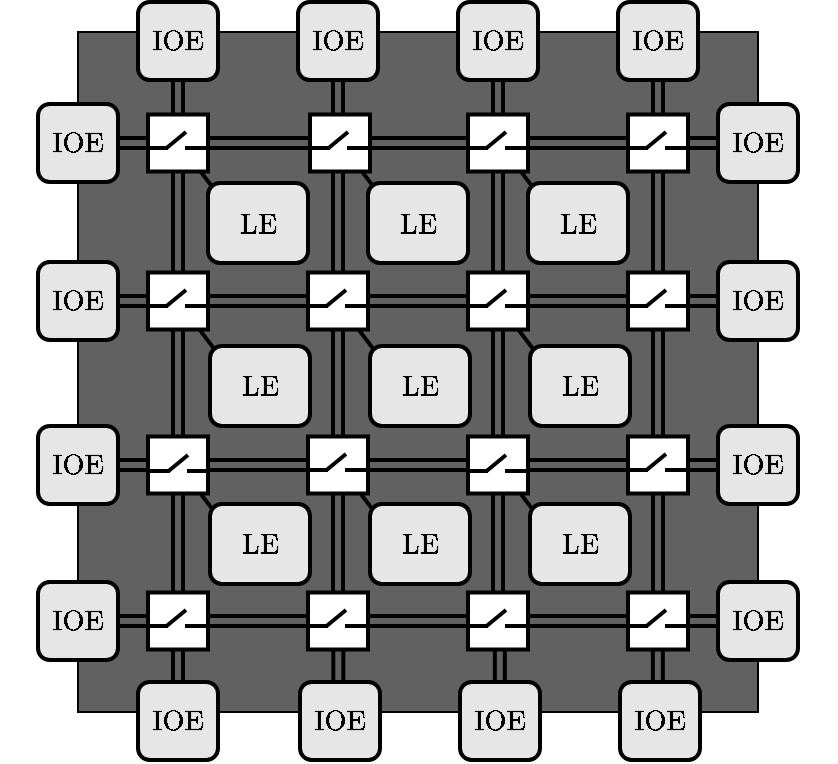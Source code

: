 <mxfile version="24.7.6">
  <diagram name="Page-1" id="TjGwjuItkSkU3usu4LRW">
    <mxGraphModel dx="926" dy="563" grid="1" gridSize="10" guides="1" tooltips="1" connect="1" arrows="1" fold="1" page="1" pageScale="1" pageWidth="75" pageHeight="85" math="1" shadow="0">
      <root>
        <mxCell id="0" />
        <mxCell id="1" parent="0" />
        <mxCell id="IQn0PTWsaWLpdurC73Lp-170" value="" style="whiteSpace=wrap;html=1;aspect=fixed;fillColor=#616161;" vertex="1" parent="1">
          <mxGeometry x="90" y="5" width="340" height="340" as="geometry" />
        </mxCell>
        <mxCell id="IQn0PTWsaWLpdurC73Lp-300" value="" style="endArrow=none;html=1;rounded=0;exitX=0.051;exitY=0.064;exitDx=0;exitDy=0;exitPerimeter=0;strokeWidth=2;" edge="1" parent="1">
          <mxGeometry width="50" height="50" relative="1" as="geometry">
            <mxPoint x="317" y="82.06" as="sourcePoint" />
            <mxPoint x="299.45" y="59" as="targetPoint" />
          </mxGeometry>
        </mxCell>
        <mxCell id="IQn0PTWsaWLpdurC73Lp-301" value="" style="endArrow=none;html=1;rounded=0;exitX=0.051;exitY=0.064;exitDx=0;exitDy=0;exitPerimeter=0;strokeWidth=2;" edge="1" parent="1">
          <mxGeometry width="50" height="50" relative="1" as="geometry">
            <mxPoint x="317.55" y="163.5" as="sourcePoint" />
            <mxPoint x="300" y="140.44" as="targetPoint" />
          </mxGeometry>
        </mxCell>
        <mxCell id="IQn0PTWsaWLpdurC73Lp-302" value="" style="endArrow=none;html=1;rounded=0;exitX=0.051;exitY=0.064;exitDx=0;exitDy=0;exitPerimeter=0;strokeWidth=2;" edge="1" parent="1">
          <mxGeometry width="50" height="50" relative="1" as="geometry">
            <mxPoint x="237.55" y="163.31" as="sourcePoint" />
            <mxPoint x="220" y="140.25" as="targetPoint" />
          </mxGeometry>
        </mxCell>
        <mxCell id="IQn0PTWsaWLpdurC73Lp-303" value="" style="endArrow=none;html=1;rounded=0;exitX=0.051;exitY=0.064;exitDx=0;exitDy=0;exitPerimeter=0;strokeWidth=2;" edge="1" parent="1">
          <mxGeometry width="50" height="50" relative="1" as="geometry">
            <mxPoint x="158" y="163.31" as="sourcePoint" />
            <mxPoint x="140.45" y="140.25" as="targetPoint" />
          </mxGeometry>
        </mxCell>
        <mxCell id="IQn0PTWsaWLpdurC73Lp-304" value="" style="endArrow=none;html=1;rounded=0;exitX=0.051;exitY=0.064;exitDx=0;exitDy=0;exitPerimeter=0;strokeWidth=2;" edge="1" parent="1">
          <mxGeometry width="50" height="50" relative="1" as="geometry">
            <mxPoint x="157" y="243.31" as="sourcePoint" />
            <mxPoint x="139.45" y="220.25" as="targetPoint" />
          </mxGeometry>
        </mxCell>
        <mxCell id="IQn0PTWsaWLpdurC73Lp-305" value="" style="endArrow=none;html=1;rounded=0;exitX=0.051;exitY=0.064;exitDx=0;exitDy=0;exitPerimeter=0;strokeWidth=2;" edge="1" parent="1">
          <mxGeometry width="50" height="50" relative="1" as="geometry">
            <mxPoint x="237" y="243.31" as="sourcePoint" />
            <mxPoint x="219.45" y="220.25" as="targetPoint" />
          </mxGeometry>
        </mxCell>
        <mxCell id="IQn0PTWsaWLpdurC73Lp-306" value="" style="endArrow=none;html=1;rounded=0;exitX=0.051;exitY=0.064;exitDx=0;exitDy=0;exitPerimeter=0;strokeWidth=2;" edge="1" parent="1">
          <mxGeometry width="50" height="50" relative="1" as="geometry">
            <mxPoint x="317" y="243.31" as="sourcePoint" />
            <mxPoint x="299.45" y="220.25" as="targetPoint" />
          </mxGeometry>
        </mxCell>
        <mxCell id="IQn0PTWsaWLpdurC73Lp-299" value="" style="endArrow=none;html=1;rounded=0;exitX=0.051;exitY=0.064;exitDx=0;exitDy=0;exitPerimeter=0;strokeWidth=2;" edge="1" parent="1">
          <mxGeometry width="50" height="50" relative="1" as="geometry">
            <mxPoint x="237.55" y="82.06" as="sourcePoint" />
            <mxPoint x="220" y="59" as="targetPoint" />
          </mxGeometry>
        </mxCell>
        <mxCell id="IQn0PTWsaWLpdurC73Lp-298" value="" style="endArrow=none;html=1;rounded=0;exitX=0.044;exitY=0.05;exitDx=0;exitDy=0;exitPerimeter=0;strokeWidth=2;" edge="1" parent="1" source="IQn0PTWsaWLpdurC73Lp-150">
          <mxGeometry width="50" height="50" relative="1" as="geometry">
            <mxPoint x="210" y="80" as="sourcePoint" />
            <mxPoint x="140" y="60" as="targetPoint" />
          </mxGeometry>
        </mxCell>
        <mxCell id="IQn0PTWsaWLpdurC73Lp-206" value="" style="shape=link;html=1;rounded=0;exitX=1;exitY=0.5;exitDx=0;exitDy=0;entryX=0;entryY=0.5;entryDx=0;entryDy=0;strokeWidth=2;" edge="1" parent="1" target="IQn0PTWsaWLpdurC73Lp-205">
          <mxGeometry width="100" relative="1" as="geometry">
            <mxPoint x="150.0" y="299.5" as="sourcePoint" />
            <mxPoint x="410" y="302" as="targetPoint" />
          </mxGeometry>
        </mxCell>
        <mxCell id="IQn0PTWsaWLpdurC73Lp-208" value="" style="shape=link;html=1;rounded=0;exitX=1;exitY=0.5;exitDx=0;exitDy=0;entryX=0;entryY=0.5;entryDx=0;entryDy=0;strokeWidth=2;" edge="1" parent="1" source="IQn0PTWsaWLpdurC73Lp-205" target="IQn0PTWsaWLpdurC73Lp-207">
          <mxGeometry width="100" relative="1" as="geometry">
            <mxPoint x="235" y="300" as="sourcePoint" />
            <mxPoint x="410" y="302" as="targetPoint" />
          </mxGeometry>
        </mxCell>
        <mxCell id="IQn0PTWsaWLpdurC73Lp-199" value="" style="shape=link;html=1;rounded=0;exitX=1;exitY=0.5;exitDx=0;exitDy=0;entryX=0;entryY=0.5;entryDx=0;entryDy=0;strokeWidth=2;" edge="1" parent="1" source="IQn0PTWsaWLpdurC73Lp-101" target="IQn0PTWsaWLpdurC73Lp-97">
          <mxGeometry width="100" relative="1" as="geometry">
            <mxPoint x="230" y="222" as="sourcePoint" />
            <mxPoint x="410" y="222" as="targetPoint" />
          </mxGeometry>
        </mxCell>
        <mxCell id="IQn0PTWsaWLpdurC73Lp-4" value="$$\text{IOE}$$" style="rounded=1;whiteSpace=wrap;html=1;fillColor=#E6E6E6;strokeWidth=2;" vertex="1" parent="1">
          <mxGeometry x="70" y="41" width="40" height="39" as="geometry" />
        </mxCell>
        <mxCell id="IQn0PTWsaWLpdurC73Lp-10" value="$$\text{IOE}$$" style="rounded=1;whiteSpace=wrap;html=1;fillColor=#E6E6E6;strokeWidth=2;" vertex="1" parent="1">
          <mxGeometry x="70" y="120" width="40" height="39" as="geometry" />
        </mxCell>
        <mxCell id="IQn0PTWsaWLpdurC73Lp-11" value="$$\text{IOE}$$" style="rounded=1;whiteSpace=wrap;html=1;fillColor=#E6E6E6;strokeWidth=2;" vertex="1" parent="1">
          <mxGeometry x="70" y="202" width="40" height="39" as="geometry" />
        </mxCell>
        <mxCell id="IQn0PTWsaWLpdurC73Lp-12" value="$$\text{IOE}$$" style="rounded=1;whiteSpace=wrap;html=1;fillColor=#E6E6E6;strokeWidth=2;" vertex="1" parent="1">
          <mxGeometry x="70" y="280" width="40" height="39" as="geometry" />
        </mxCell>
        <mxCell id="IQn0PTWsaWLpdurC73Lp-14" value="$$\text{IOE}$$" style="rounded=1;whiteSpace=wrap;html=1;fillColor=#E6E6E6;strokeWidth=2;" vertex="1" parent="1">
          <mxGeometry x="410" y="41" width="40" height="39" as="geometry" />
        </mxCell>
        <mxCell id="IQn0PTWsaWLpdurC73Lp-15" value="$$\text{IOE}$$" style="rounded=1;whiteSpace=wrap;html=1;fillColor=#E6E6E6;strokeWidth=2;" vertex="1" parent="1">
          <mxGeometry x="410" y="120" width="40" height="39" as="geometry" />
        </mxCell>
        <mxCell id="IQn0PTWsaWLpdurC73Lp-16" value="$$\text{IOE}$$" style="rounded=1;whiteSpace=wrap;html=1;fillColor=#E6E6E6;strokeWidth=2;" vertex="1" parent="1">
          <mxGeometry x="410" y="202" width="40" height="39" as="geometry" />
        </mxCell>
        <mxCell id="IQn0PTWsaWLpdurC73Lp-17" value="$$\text{IOE}$$" style="rounded=1;whiteSpace=wrap;html=1;fillColor=#E6E6E6;strokeWidth=2;" vertex="1" parent="1">
          <mxGeometry x="410" y="280" width="40" height="39" as="geometry" />
        </mxCell>
        <mxCell id="IQn0PTWsaWLpdurC73Lp-20" value="$$\text{IOE}$$" style="rounded=1;whiteSpace=wrap;html=1;fillColor=#E6E6E6;strokeWidth=2;" vertex="1" parent="1">
          <mxGeometry x="120" y="330" width="40" height="39" as="geometry" />
        </mxCell>
        <mxCell id="IQn0PTWsaWLpdurC73Lp-21" value="$$\text{IOE}$$" style="rounded=1;whiteSpace=wrap;html=1;fillColor=#E6E6E6;strokeWidth=2;" vertex="1" parent="1">
          <mxGeometry x="201" y="330" width="40" height="39" as="geometry" />
        </mxCell>
        <mxCell id="IQn0PTWsaWLpdurC73Lp-22" value="$$\text{IOE}$$" style="rounded=1;whiteSpace=wrap;html=1;fillColor=#E6E6E6;strokeWidth=2;" vertex="1" parent="1">
          <mxGeometry x="281" y="330" width="40" height="39" as="geometry" />
        </mxCell>
        <mxCell id="IQn0PTWsaWLpdurC73Lp-23" value="$$\text{IOE}$$" style="rounded=1;whiteSpace=wrap;html=1;fillColor=#E6E6E6;strokeWidth=2;" vertex="1" parent="1">
          <mxGeometry x="361" y="330" width="40" height="39" as="geometry" />
        </mxCell>
        <mxCell id="IQn0PTWsaWLpdurC73Lp-25" value="$$\text{IOE}$$" style="rounded=1;whiteSpace=wrap;html=1;fillColor=#E6E6E6;strokeWidth=2;" vertex="1" parent="1">
          <mxGeometry x="120" y="-10" width="40" height="39" as="geometry" />
        </mxCell>
        <mxCell id="IQn0PTWsaWLpdurC73Lp-26" value="$$\text{IOE}$$" style="rounded=1;whiteSpace=wrap;html=1;fillColor=#E6E6E6;strokeWidth=2;" vertex="1" parent="1">
          <mxGeometry x="200" y="-10" width="40" height="39" as="geometry" />
        </mxCell>
        <mxCell id="IQn0PTWsaWLpdurC73Lp-27" value="$$\text{IOE}$$" style="rounded=1;whiteSpace=wrap;html=1;fillColor=#E6E6E6;strokeWidth=2;" vertex="1" parent="1">
          <mxGeometry x="280" y="-10" width="40" height="39" as="geometry" />
        </mxCell>
        <mxCell id="IQn0PTWsaWLpdurC73Lp-28" value="$$\text{IOE}$$" style="rounded=1;whiteSpace=wrap;html=1;fillColor=#E6E6E6;strokeWidth=2;" vertex="1" parent="1">
          <mxGeometry x="360" y="-10" width="40" height="39" as="geometry" />
        </mxCell>
        <mxCell id="IQn0PTWsaWLpdurC73Lp-60" value="" style="shape=link;html=1;rounded=0;exitX=1;exitY=0.5;exitDx=0;exitDy=0;entryX=0;entryY=0.5;entryDx=0;entryDy=0;strokeWidth=2;" edge="1" parent="1" target="IQn0PTWsaWLpdurC73Lp-14">
          <mxGeometry width="100" relative="1" as="geometry">
            <mxPoint x="390" y="60.5" as="sourcePoint" />
            <mxPoint x="390" y="220" as="targetPoint" />
          </mxGeometry>
        </mxCell>
        <mxCell id="IQn0PTWsaWLpdurC73Lp-61" value="" style="shape=link;html=1;rounded=0;exitX=1;exitY=0.5;exitDx=0;exitDy=0;entryX=0;entryY=0.5;entryDx=0;entryDy=0;strokeWidth=2;" edge="1" parent="1" target="IQn0PTWsaWLpdurC73Lp-15">
          <mxGeometry width="100" relative="1" as="geometry">
            <mxPoint x="390.0" y="139.5" as="sourcePoint" />
            <mxPoint x="390" y="220" as="targetPoint" />
          </mxGeometry>
        </mxCell>
        <mxCell id="IQn0PTWsaWLpdurC73Lp-62" value="" style="shape=link;html=1;rounded=0;exitX=1;exitY=0.5;exitDx=0;exitDy=0;entryX=0;entryY=0.5;entryDx=0;entryDy=0;strokeWidth=2;" edge="1" parent="1" source="IQn0PTWsaWLpdurC73Lp-97" target="IQn0PTWsaWLpdurC73Lp-16">
          <mxGeometry width="100" relative="1" as="geometry">
            <mxPoint x="290" y="220" as="sourcePoint" />
            <mxPoint x="390" y="220" as="targetPoint" />
          </mxGeometry>
        </mxCell>
        <mxCell id="IQn0PTWsaWLpdurC73Lp-63" value="" style="shape=link;html=1;rounded=0;exitX=1;exitY=0.5;exitDx=0;exitDy=0;entryX=0;entryY=0.5;entryDx=0;entryDy=0;strokeWidth=2;" edge="1" parent="1" source="IQn0PTWsaWLpdurC73Lp-207" target="IQn0PTWsaWLpdurC73Lp-17">
          <mxGeometry width="100" relative="1" as="geometry">
            <mxPoint x="150.0" y="299.5" as="sourcePoint" />
            <mxPoint x="390" y="220" as="targetPoint" />
          </mxGeometry>
        </mxCell>
        <mxCell id="IQn0PTWsaWLpdurC73Lp-84" value="" style="shape=link;html=1;rounded=0;exitX=0.5;exitY=1;exitDx=0;exitDy=0;entryX=0.5;entryY=0;entryDx=0;entryDy=0;endSize=6;strokeWidth=2;" edge="1" parent="1" source="IQn0PTWsaWLpdurC73Lp-101">
          <mxGeometry width="100" relative="1" as="geometry">
            <mxPoint x="220" y="9" as="sourcePoint" />
            <mxPoint x="220.0" y="289.5" as="targetPoint" />
          </mxGeometry>
        </mxCell>
        <mxCell id="IQn0PTWsaWLpdurC73Lp-86" value="" style="shape=link;html=1;rounded=0;exitX=0.5;exitY=1;exitDx=0;exitDy=0;entryX=0.5;entryY=0;entryDx=0;entryDy=0;strokeWidth=2;" edge="1" parent="1" source="IQn0PTWsaWLpdurC73Lp-99">
          <mxGeometry width="100" relative="1" as="geometry">
            <mxPoint x="300" y="9" as="sourcePoint" />
            <mxPoint x="300.0" y="289.5" as="targetPoint" />
          </mxGeometry>
        </mxCell>
        <mxCell id="IQn0PTWsaWLpdurC73Lp-88" value="" style="shape=link;html=1;rounded=0;exitX=0.5;exitY=1;exitDx=0;exitDy=0;entryX=0.5;entryY=0;entryDx=0;entryDy=0;strokeWidth=2;" edge="1" parent="1" source="IQn0PTWsaWLpdurC73Lp-97">
          <mxGeometry width="100" relative="1" as="geometry">
            <mxPoint x="380" y="9" as="sourcePoint" />
            <mxPoint x="380.0" y="289.5" as="targetPoint" />
          </mxGeometry>
        </mxCell>
        <mxCell id="IQn0PTWsaWLpdurC73Lp-98" value="" style="shape=link;html=1;rounded=0;exitX=0.5;exitY=1;exitDx=0;exitDy=0;entryX=0.5;entryY=0;entryDx=0;entryDy=0;strokeWidth=2;" edge="1" parent="1" target="IQn0PTWsaWLpdurC73Lp-97">
          <mxGeometry width="100" relative="1" as="geometry">
            <mxPoint x="380.0" y="149.5" as="sourcePoint" />
            <mxPoint x="380" y="290" as="targetPoint" />
          </mxGeometry>
        </mxCell>
        <mxCell id="IQn0PTWsaWLpdurC73Lp-100" value="" style="shape=link;html=1;rounded=0;exitX=0.5;exitY=1;exitDx=0;exitDy=0;entryX=0.5;entryY=0;entryDx=0;entryDy=0;strokeWidth=2;" edge="1" parent="1" target="IQn0PTWsaWLpdurC73Lp-99">
          <mxGeometry width="100" relative="1" as="geometry">
            <mxPoint x="300.0" y="149.5" as="sourcePoint" />
            <mxPoint x="300" y="290" as="targetPoint" />
          </mxGeometry>
        </mxCell>
        <mxCell id="IQn0PTWsaWLpdurC73Lp-99" value="" style="rounded=0;whiteSpace=wrap;html=1;strokeWidth=2;" vertex="1" parent="1">
          <mxGeometry x="285" y="207.25" width="30" height="28.5" as="geometry" />
        </mxCell>
        <mxCell id="IQn0PTWsaWLpdurC73Lp-102" value="" style="shape=link;html=1;rounded=0;exitX=1;exitY=0.5;exitDx=0;exitDy=0;entryX=0;entryY=0.5;entryDx=0;entryDy=0;strokeWidth=2;" edge="1" parent="1" source="IQn0PTWsaWLpdurC73Lp-103" target="IQn0PTWsaWLpdurC73Lp-101">
          <mxGeometry width="100" relative="1" as="geometry">
            <mxPoint y="219" as="sourcePoint" />
            <mxPoint x="440" y="222" as="targetPoint" />
          </mxGeometry>
        </mxCell>
        <mxCell id="IQn0PTWsaWLpdurC73Lp-106" value="" style="shape=link;html=1;rounded=0;exitX=0.5;exitY=1;exitDx=0;exitDy=0;entryX=0.5;entryY=0;entryDx=0;entryDy=0;strokeWidth=2;" edge="1" parent="1">
          <mxGeometry width="100" relative="1" as="geometry">
            <mxPoint x="140.0" y="70.5" as="sourcePoint" />
            <mxPoint x="140.0" y="129.5" as="targetPoint" />
          </mxGeometry>
        </mxCell>
        <mxCell id="IQn0PTWsaWLpdurC73Lp-108" value="" style="shape=link;html=1;rounded=0;exitX=0.5;exitY=1;exitDx=0;exitDy=0;entryX=0.5;entryY=0;entryDx=0;entryDy=0;strokeWidth=2;" edge="1" parent="1">
          <mxGeometry width="100" relative="1" as="geometry">
            <mxPoint x="220" y="70.5" as="sourcePoint" />
            <mxPoint x="220.0" y="129.5" as="targetPoint" />
          </mxGeometry>
        </mxCell>
        <mxCell id="IQn0PTWsaWLpdurC73Lp-110" value="" style="shape=link;html=1;rounded=0;exitX=0.5;exitY=1;exitDx=0;exitDy=0;entryX=0.5;entryY=0;entryDx=0;entryDy=0;strokeWidth=2;" edge="1" parent="1">
          <mxGeometry width="100" relative="1" as="geometry">
            <mxPoint x="300" y="70.5" as="sourcePoint" />
            <mxPoint x="300.0" y="129.5" as="targetPoint" />
          </mxGeometry>
        </mxCell>
        <mxCell id="IQn0PTWsaWLpdurC73Lp-112" value="" style="shape=link;html=1;rounded=0;exitX=0.5;exitY=1;exitDx=0;exitDy=0;entryX=0.5;entryY=0;entryDx=0;entryDy=0;strokeWidth=2;" edge="1" parent="1">
          <mxGeometry width="100" relative="1" as="geometry">
            <mxPoint x="380" y="70.5" as="sourcePoint" />
            <mxPoint x="380.0" y="129.5" as="targetPoint" />
          </mxGeometry>
        </mxCell>
        <mxCell id="IQn0PTWsaWLpdurC73Lp-114" value="" style="shape=link;html=1;rounded=0;exitX=0.5;exitY=1;exitDx=0;exitDy=0;entryX=0.5;entryY=0;entryDx=0;entryDy=0;strokeWidth=2;" edge="1" parent="1" source="IQn0PTWsaWLpdurC73Lp-27">
          <mxGeometry width="100" relative="1" as="geometry">
            <mxPoint x="300" y="9" as="sourcePoint" />
            <mxPoint x="300" y="50.5" as="targetPoint" />
          </mxGeometry>
        </mxCell>
        <mxCell id="IQn0PTWsaWLpdurC73Lp-116" value="" style="shape=link;html=1;rounded=0;exitX=0.5;exitY=1;exitDx=0;exitDy=0;entryX=0.5;entryY=0;entryDx=0;entryDy=0;strokeWidth=2;" edge="1" parent="1" source="IQn0PTWsaWLpdurC73Lp-28">
          <mxGeometry width="100" relative="1" as="geometry">
            <mxPoint x="380" y="9" as="sourcePoint" />
            <mxPoint x="380" y="50.5" as="targetPoint" />
          </mxGeometry>
        </mxCell>
        <mxCell id="IQn0PTWsaWLpdurC73Lp-118" value="" style="shape=link;html=1;rounded=0;exitX=0.5;exitY=1;exitDx=0;exitDy=0;entryX=0.5;entryY=0;entryDx=0;entryDy=0;strokeWidth=2;" edge="1" parent="1" source="IQn0PTWsaWLpdurC73Lp-26">
          <mxGeometry width="100" relative="1" as="geometry">
            <mxPoint x="220" y="9" as="sourcePoint" />
            <mxPoint x="220" y="50.5" as="targetPoint" />
          </mxGeometry>
        </mxCell>
        <mxCell id="IQn0PTWsaWLpdurC73Lp-120" value="" style="shape=link;html=1;rounded=0;exitX=0.5;exitY=1;exitDx=0;exitDy=0;entryX=0.5;entryY=0;entryDx=0;entryDy=0;strokeWidth=2;" edge="1" parent="1" source="IQn0PTWsaWLpdurC73Lp-25">
          <mxGeometry width="100" relative="1" as="geometry">
            <mxPoint x="140" y="9" as="sourcePoint" />
            <mxPoint x="140.0" y="50.5" as="targetPoint" />
          </mxGeometry>
        </mxCell>
        <mxCell id="IQn0PTWsaWLpdurC73Lp-127" value="" style="shape=link;html=1;rounded=0;exitX=1;exitY=0.5;exitDx=0;exitDy=0;entryX=0;entryY=0.5;entryDx=0;entryDy=0;strokeWidth=2;" edge="1" parent="1">
          <mxGeometry width="100" relative="1" as="geometry">
            <mxPoint x="150.0" y="60.5" as="sourcePoint" />
            <mxPoint x="210" y="60.5" as="targetPoint" />
          </mxGeometry>
        </mxCell>
        <mxCell id="IQn0PTWsaWLpdurC73Lp-128" value="" style="shape=link;html=1;rounded=0;exitX=1;exitY=0.5;exitDx=0;exitDy=0;entryX=0;entryY=0.5;entryDx=0;entryDy=0;strokeWidth=2;" edge="1" parent="1">
          <mxGeometry width="100" relative="1" as="geometry">
            <mxPoint x="230" y="60.5" as="sourcePoint" />
            <mxPoint x="290" y="60.5" as="targetPoint" />
          </mxGeometry>
        </mxCell>
        <mxCell id="IQn0PTWsaWLpdurC73Lp-129" value="" style="shape=link;html=1;rounded=0;exitX=1;exitY=0.5;exitDx=0;exitDy=0;entryX=0;entryY=0.5;entryDx=0;entryDy=0;strokeWidth=2;" edge="1" parent="1">
          <mxGeometry width="100" relative="1" as="geometry">
            <mxPoint x="310" y="60.5" as="sourcePoint" />
            <mxPoint x="370" y="60.5" as="targetPoint" />
          </mxGeometry>
        </mxCell>
        <mxCell id="IQn0PTWsaWLpdurC73Lp-130" value="" style="shape=link;html=1;rounded=0;exitX=0.5;exitY=1;exitDx=0;exitDy=0;entryX=0.5;entryY=0;entryDx=0;entryDy=0;strokeWidth=2;" edge="1" parent="1" target="IQn0PTWsaWLpdurC73Lp-103">
          <mxGeometry width="100" relative="1" as="geometry">
            <mxPoint x="140.0" y="149.5" as="sourcePoint" />
            <mxPoint x="140" y="425" as="targetPoint" />
          </mxGeometry>
        </mxCell>
        <mxCell id="IQn0PTWsaWLpdurC73Lp-103" value="" style="rounded=0;whiteSpace=wrap;html=1;strokeWidth=2;" vertex="1" parent="1">
          <mxGeometry x="125" y="207.25" width="30" height="28.5" as="geometry" />
        </mxCell>
        <mxCell id="IQn0PTWsaWLpdurC73Lp-131" value="" style="shape=link;html=1;rounded=0;exitX=0.5;exitY=1;exitDx=0;exitDy=0;entryX=0.5;entryY=0;entryDx=0;entryDy=0;strokeWidth=2;" edge="1" parent="1" source="IQn0PTWsaWLpdurC73Lp-103">
          <mxGeometry width="100" relative="1" as="geometry">
            <mxPoint x="140" y="232" as="sourcePoint" />
            <mxPoint x="140.0" y="289.5" as="targetPoint" />
          </mxGeometry>
        </mxCell>
        <mxCell id="IQn0PTWsaWLpdurC73Lp-136" value="" style="shape=link;html=1;rounded=0;exitX=1;exitY=0.5;exitDx=0;exitDy=0;entryX=0;entryY=0.5;entryDx=0;entryDy=0;strokeWidth=2;" edge="1" parent="1">
          <mxGeometry width="100" relative="1" as="geometry">
            <mxPoint x="150.0" y="139.5" as="sourcePoint" />
            <mxPoint x="210.0" y="139.5" as="targetPoint" />
          </mxGeometry>
        </mxCell>
        <mxCell id="IQn0PTWsaWLpdurC73Lp-137" value="" style="shape=link;html=1;rounded=0;exitX=1;exitY=0.5;exitDx=0;exitDy=0;entryX=0;entryY=0.5;entryDx=0;entryDy=0;strokeWidth=2;" edge="1" parent="1">
          <mxGeometry width="100" relative="1" as="geometry">
            <mxPoint x="230.0" y="139.5" as="sourcePoint" />
            <mxPoint x="290.0" y="139.5" as="targetPoint" />
          </mxGeometry>
        </mxCell>
        <mxCell id="IQn0PTWsaWLpdurC73Lp-138" value="" style="shape=link;html=1;rounded=0;exitX=1;exitY=0.5;exitDx=0;exitDy=0;entryX=0;entryY=0.5;entryDx=0;entryDy=0;strokeWidth=2;" edge="1" parent="1">
          <mxGeometry width="100" relative="1" as="geometry">
            <mxPoint x="310.0" y="139.5" as="sourcePoint" />
            <mxPoint x="370.0" y="139.5" as="targetPoint" />
          </mxGeometry>
        </mxCell>
        <mxCell id="IQn0PTWsaWLpdurC73Lp-150" value="$$\text{LE}$$" style="rounded=1;whiteSpace=wrap;html=1;fillColor=#E6E6E6;strokeWidth=2;" vertex="1" parent="1">
          <mxGeometry x="155" y="80.5" width="50" height="40" as="geometry" />
        </mxCell>
        <mxCell id="IQn0PTWsaWLpdurC73Lp-173" value="$$\text{LE}$$" style="rounded=1;whiteSpace=wrap;html=1;fillColor=#E6E6E6;strokeWidth=2;" vertex="1" parent="1">
          <mxGeometry x="315" y="80.5" width="50" height="40" as="geometry" />
        </mxCell>
        <mxCell id="IQn0PTWsaWLpdurC73Lp-174" value="$$\text{LE}$$" style="rounded=1;whiteSpace=wrap;html=1;fillColor=#E6E6E6;strokeWidth=2;" vertex="1" parent="1">
          <mxGeometry x="235" y="80.5" width="50" height="40" as="geometry" />
        </mxCell>
        <mxCell id="IQn0PTWsaWLpdurC73Lp-175" value="$$\text{LE}$$" style="rounded=1;whiteSpace=wrap;html=1;fillColor=#E6E6E6;strokeWidth=2;" vertex="1" parent="1">
          <mxGeometry x="156" y="162" width="50" height="40" as="geometry" />
        </mxCell>
        <mxCell id="IQn0PTWsaWLpdurC73Lp-177" value="$$\text{LE}$$" style="rounded=1;whiteSpace=wrap;html=1;fillColor=#E6E6E6;strokeWidth=2;" vertex="1" parent="1">
          <mxGeometry x="316" y="162" width="50" height="40" as="geometry" />
        </mxCell>
        <mxCell id="IQn0PTWsaWLpdurC73Lp-178" value="$$\text{LE}$$" style="rounded=1;whiteSpace=wrap;html=1;fillColor=#E6E6E6;strokeWidth=2;" vertex="1" parent="1">
          <mxGeometry x="236" y="162" width="50" height="40" as="geometry" />
        </mxCell>
        <mxCell id="IQn0PTWsaWLpdurC73Lp-179" value="$$\text{LE}$$" style="rounded=1;whiteSpace=wrap;html=1;fillColor=#E6E6E6;strokeWidth=2;" vertex="1" parent="1">
          <mxGeometry x="156" y="241" width="50" height="40" as="geometry" />
        </mxCell>
        <mxCell id="IQn0PTWsaWLpdurC73Lp-181" value="$$\text{LE}$$" style="rounded=1;whiteSpace=wrap;html=1;fillColor=#E6E6E6;strokeWidth=2;" vertex="1" parent="1">
          <mxGeometry x="316" y="241" width="50" height="40" as="geometry" />
        </mxCell>
        <mxCell id="IQn0PTWsaWLpdurC73Lp-182" value="$$\text{LE}$$" style="rounded=1;whiteSpace=wrap;html=1;fillColor=#E6E6E6;strokeWidth=2;" vertex="1" parent="1">
          <mxGeometry x="236" y="241" width="50" height="40" as="geometry" />
        </mxCell>
        <mxCell id="IQn0PTWsaWLpdurC73Lp-197" value="" style="endArrow=none;html=1;rounded=0;strokeWidth=2;" edge="1" parent="1">
          <mxGeometry width="50" height="50" relative="1" as="geometry">
            <mxPoint x="375" y="226.5" as="sourcePoint" />
            <mxPoint x="385" y="216.5" as="targetPoint" />
          </mxGeometry>
        </mxCell>
        <mxCell id="IQn0PTWsaWLpdurC73Lp-97" value="" style="rounded=0;whiteSpace=wrap;html=1;strokeWidth=2;" vertex="1" parent="1">
          <mxGeometry x="365" y="207.25" width="30" height="28.5" as="geometry" />
        </mxCell>
        <mxCell id="IQn0PTWsaWLpdurC73Lp-200" value="" style="shape=link;html=1;rounded=0;exitX=0.5;exitY=1;exitDx=0;exitDy=0;entryX=0.5;entryY=0;entryDx=0;entryDy=0;endSize=6;strokeWidth=2;" edge="1" parent="1" target="IQn0PTWsaWLpdurC73Lp-101">
          <mxGeometry width="100" relative="1" as="geometry">
            <mxPoint x="220.0" y="149.5" as="sourcePoint" />
            <mxPoint x="220" y="290" as="targetPoint" />
          </mxGeometry>
        </mxCell>
        <mxCell id="IQn0PTWsaWLpdurC73Lp-101" value="" style="rounded=0;whiteSpace=wrap;html=1;strokeWidth=2;" vertex="1" parent="1">
          <mxGeometry x="205" y="207.25" width="30" height="28.5" as="geometry" />
        </mxCell>
        <mxCell id="IQn0PTWsaWLpdurC73Lp-201" value="" style="rounded=0;whiteSpace=wrap;html=1;strokeWidth=2;" vertex="1" parent="1">
          <mxGeometry x="125" y="125.25" width="30" height="28.5" as="geometry" />
        </mxCell>
        <mxCell id="IQn0PTWsaWLpdurC73Lp-202" value="" style="rounded=0;whiteSpace=wrap;html=1;strokeWidth=2;" vertex="1" parent="1">
          <mxGeometry x="125" y="46.25" width="30" height="28.5" as="geometry" />
        </mxCell>
        <mxCell id="IQn0PTWsaWLpdurC73Lp-203" value="" style="rounded=0;whiteSpace=wrap;html=1;strokeWidth=2;" vertex="1" parent="1">
          <mxGeometry x="125" y="285.25" width="30" height="28.5" as="geometry" />
        </mxCell>
        <mxCell id="IQn0PTWsaWLpdurC73Lp-204" value="" style="rounded=0;whiteSpace=wrap;html=1;strokeWidth=2;" vertex="1" parent="1">
          <mxGeometry x="285" y="285.25" width="30" height="28.5" as="geometry" />
        </mxCell>
        <mxCell id="IQn0PTWsaWLpdurC73Lp-205" value="" style="rounded=0;whiteSpace=wrap;html=1;strokeWidth=2;" vertex="1" parent="1">
          <mxGeometry x="205" y="285.25" width="30" height="28.5" as="geometry" />
        </mxCell>
        <mxCell id="IQn0PTWsaWLpdurC73Lp-207" value="" style="rounded=0;whiteSpace=wrap;html=1;strokeWidth=2;" vertex="1" parent="1">
          <mxGeometry x="365" y="285.25" width="30" height="28.5" as="geometry" />
        </mxCell>
        <mxCell id="IQn0PTWsaWLpdurC73Lp-209" value="" style="rounded=0;whiteSpace=wrap;html=1;strokeWidth=2;" vertex="1" parent="1">
          <mxGeometry x="205" y="125.25" width="30" height="28.5" as="geometry" />
        </mxCell>
        <mxCell id="IQn0PTWsaWLpdurC73Lp-210" value="" style="rounded=0;whiteSpace=wrap;html=1;strokeWidth=2;" vertex="1" parent="1">
          <mxGeometry x="285" y="125.25" width="30" height="28.5" as="geometry" />
        </mxCell>
        <mxCell id="IQn0PTWsaWLpdurC73Lp-211" value="" style="rounded=0;whiteSpace=wrap;html=1;strokeWidth=2;" vertex="1" parent="1">
          <mxGeometry x="365" y="125.25" width="30" height="28.5" as="geometry" />
        </mxCell>
        <mxCell id="IQn0PTWsaWLpdurC73Lp-212" value="" style="rounded=0;whiteSpace=wrap;html=1;strokeWidth=2;" vertex="1" parent="1">
          <mxGeometry x="206" y="46.25" width="30" height="28.5" as="geometry" />
        </mxCell>
        <mxCell id="IQn0PTWsaWLpdurC73Lp-213" value="" style="rounded=0;whiteSpace=wrap;html=1;strokeWidth=2;" vertex="1" parent="1">
          <mxGeometry x="285" y="46.25" width="30" height="28.5" as="geometry" />
        </mxCell>
        <mxCell id="IQn0PTWsaWLpdurC73Lp-214" value="" style="rounded=0;whiteSpace=wrap;html=1;strokeWidth=2;" vertex="1" parent="1">
          <mxGeometry x="365" y="46.25" width="30" height="28.5" as="geometry" />
        </mxCell>
        <mxCell id="IQn0PTWsaWLpdurC73Lp-225" value="" style="group;strokeWidth=2;" vertex="1" connectable="0" parent="1">
          <mxGeometry x="124" y="55.0" width="30.5" height="8.25" as="geometry" />
        </mxCell>
        <mxCell id="IQn0PTWsaWLpdurC73Lp-226" value="" style="endArrow=none;html=1;rounded=0;strokeWidth=2;" edge="1" parent="IQn0PTWsaWLpdurC73Lp-225">
          <mxGeometry width="50" height="50" relative="1" as="geometry">
            <mxPoint x="10" y="8.25" as="sourcePoint" />
            <mxPoint x="20" as="targetPoint" />
          </mxGeometry>
        </mxCell>
        <mxCell id="IQn0PTWsaWLpdurC73Lp-227" value="" style="endArrow=none;html=1;rounded=0;strokeWidth=2;" edge="1" parent="IQn0PTWsaWLpdurC73Lp-225">
          <mxGeometry width="50" height="50" relative="1" as="geometry">
            <mxPoint y="8" as="sourcePoint" />
            <mxPoint x="11" y="8" as="targetPoint" />
          </mxGeometry>
        </mxCell>
        <mxCell id="IQn0PTWsaWLpdurC73Lp-228" value="" style="endArrow=none;html=1;rounded=0;strokeWidth=2;" edge="1" parent="IQn0PTWsaWLpdurC73Lp-225">
          <mxGeometry width="50" height="50" relative="1" as="geometry">
            <mxPoint x="19.5" y="8" as="sourcePoint" />
            <mxPoint x="30.5" y="8" as="targetPoint" />
          </mxGeometry>
        </mxCell>
        <mxCell id="IQn0PTWsaWLpdurC73Lp-229" value="" style="group;strokeWidth=2;" vertex="1" connectable="0" parent="1">
          <mxGeometry x="205" y="55" width="30.5" height="8.25" as="geometry" />
        </mxCell>
        <mxCell id="IQn0PTWsaWLpdurC73Lp-230" value="" style="endArrow=none;html=1;rounded=0;strokeWidth=2;" edge="1" parent="IQn0PTWsaWLpdurC73Lp-229">
          <mxGeometry width="50" height="50" relative="1" as="geometry">
            <mxPoint x="10" y="8.25" as="sourcePoint" />
            <mxPoint x="20" as="targetPoint" />
          </mxGeometry>
        </mxCell>
        <mxCell id="IQn0PTWsaWLpdurC73Lp-231" value="" style="endArrow=none;html=1;rounded=0;strokeWidth=2;" edge="1" parent="IQn0PTWsaWLpdurC73Lp-229">
          <mxGeometry width="50" height="50" relative="1" as="geometry">
            <mxPoint y="8" as="sourcePoint" />
            <mxPoint x="11" y="8" as="targetPoint" />
          </mxGeometry>
        </mxCell>
        <mxCell id="IQn0PTWsaWLpdurC73Lp-232" value="" style="endArrow=none;html=1;rounded=0;strokeWidth=2;" edge="1" parent="IQn0PTWsaWLpdurC73Lp-229">
          <mxGeometry width="50" height="50" relative="1" as="geometry">
            <mxPoint x="19.5" y="8" as="sourcePoint" />
            <mxPoint x="30.5" y="8" as="targetPoint" />
          </mxGeometry>
        </mxCell>
        <mxCell id="IQn0PTWsaWLpdurC73Lp-233" value="" style="group;strokeWidth=2;" vertex="1" connectable="0" parent="1">
          <mxGeometry x="284" y="55" width="30.5" height="8.25" as="geometry" />
        </mxCell>
        <mxCell id="IQn0PTWsaWLpdurC73Lp-234" value="" style="endArrow=none;html=1;rounded=0;strokeWidth=2;" edge="1" parent="IQn0PTWsaWLpdurC73Lp-233">
          <mxGeometry width="50" height="50" relative="1" as="geometry">
            <mxPoint x="10" y="8.25" as="sourcePoint" />
            <mxPoint x="20" as="targetPoint" />
          </mxGeometry>
        </mxCell>
        <mxCell id="IQn0PTWsaWLpdurC73Lp-235" value="" style="endArrow=none;html=1;rounded=0;strokeWidth=2;" edge="1" parent="IQn0PTWsaWLpdurC73Lp-233">
          <mxGeometry width="50" height="50" relative="1" as="geometry">
            <mxPoint y="8" as="sourcePoint" />
            <mxPoint x="11" y="8" as="targetPoint" />
          </mxGeometry>
        </mxCell>
        <mxCell id="IQn0PTWsaWLpdurC73Lp-236" value="" style="endArrow=none;html=1;rounded=0;strokeWidth=2;" edge="1" parent="IQn0PTWsaWLpdurC73Lp-233">
          <mxGeometry width="50" height="50" relative="1" as="geometry">
            <mxPoint x="19.5" y="8" as="sourcePoint" />
            <mxPoint x="30.5" y="8" as="targetPoint" />
          </mxGeometry>
        </mxCell>
        <mxCell id="IQn0PTWsaWLpdurC73Lp-237" value="" style="group;strokeWidth=2;" vertex="1" connectable="0" parent="1">
          <mxGeometry x="364" y="55" width="30.5" height="8.25" as="geometry" />
        </mxCell>
        <mxCell id="IQn0PTWsaWLpdurC73Lp-238" value="" style="endArrow=none;html=1;rounded=0;strokeWidth=2;" edge="1" parent="IQn0PTWsaWLpdurC73Lp-237">
          <mxGeometry width="50" height="50" relative="1" as="geometry">
            <mxPoint x="10" y="8.25" as="sourcePoint" />
            <mxPoint x="20" as="targetPoint" />
          </mxGeometry>
        </mxCell>
        <mxCell id="IQn0PTWsaWLpdurC73Lp-239" value="" style="endArrow=none;html=1;rounded=0;strokeWidth=2;" edge="1" parent="IQn0PTWsaWLpdurC73Lp-237">
          <mxGeometry width="50" height="50" relative="1" as="geometry">
            <mxPoint y="8" as="sourcePoint" />
            <mxPoint x="11" y="8" as="targetPoint" />
          </mxGeometry>
        </mxCell>
        <mxCell id="IQn0PTWsaWLpdurC73Lp-240" value="" style="endArrow=none;html=1;rounded=0;strokeWidth=2;" edge="1" parent="IQn0PTWsaWLpdurC73Lp-237">
          <mxGeometry width="50" height="50" relative="1" as="geometry">
            <mxPoint x="19.5" y="8" as="sourcePoint" />
            <mxPoint x="30.5" y="8" as="targetPoint" />
          </mxGeometry>
        </mxCell>
        <mxCell id="IQn0PTWsaWLpdurC73Lp-241" value="" style="group;strokeWidth=2;" vertex="1" connectable="0" parent="1">
          <mxGeometry x="124" y="134" width="30.5" height="8.25" as="geometry" />
        </mxCell>
        <mxCell id="IQn0PTWsaWLpdurC73Lp-242" value="" style="endArrow=none;html=1;rounded=0;strokeWidth=2;" edge="1" parent="IQn0PTWsaWLpdurC73Lp-241">
          <mxGeometry width="50" height="50" relative="1" as="geometry">
            <mxPoint x="10" y="8.25" as="sourcePoint" />
            <mxPoint x="20" as="targetPoint" />
          </mxGeometry>
        </mxCell>
        <mxCell id="IQn0PTWsaWLpdurC73Lp-243" value="" style="endArrow=none;html=1;rounded=0;strokeWidth=2;" edge="1" parent="IQn0PTWsaWLpdurC73Lp-241">
          <mxGeometry width="50" height="50" relative="1" as="geometry">
            <mxPoint y="8" as="sourcePoint" />
            <mxPoint x="11" y="8" as="targetPoint" />
          </mxGeometry>
        </mxCell>
        <mxCell id="IQn0PTWsaWLpdurC73Lp-244" value="" style="endArrow=none;html=1;rounded=0;strokeWidth=2;" edge="1" parent="IQn0PTWsaWLpdurC73Lp-241">
          <mxGeometry width="50" height="50" relative="1" as="geometry">
            <mxPoint x="19.5" y="8" as="sourcePoint" />
            <mxPoint x="30.5" y="8" as="targetPoint" />
          </mxGeometry>
        </mxCell>
        <mxCell id="IQn0PTWsaWLpdurC73Lp-245" value="" style="group;strokeWidth=2;" vertex="1" connectable="0" parent="1">
          <mxGeometry x="204" y="134" width="30.5" height="8.25" as="geometry" />
        </mxCell>
        <mxCell id="IQn0PTWsaWLpdurC73Lp-246" value="" style="endArrow=none;html=1;rounded=0;strokeWidth=2;" edge="1" parent="IQn0PTWsaWLpdurC73Lp-245">
          <mxGeometry width="50" height="50" relative="1" as="geometry">
            <mxPoint x="10" y="8.25" as="sourcePoint" />
            <mxPoint x="20" as="targetPoint" />
          </mxGeometry>
        </mxCell>
        <mxCell id="IQn0PTWsaWLpdurC73Lp-247" value="" style="endArrow=none;html=1;rounded=0;strokeWidth=2;" edge="1" parent="IQn0PTWsaWLpdurC73Lp-245">
          <mxGeometry width="50" height="50" relative="1" as="geometry">
            <mxPoint y="8" as="sourcePoint" />
            <mxPoint x="11" y="8" as="targetPoint" />
          </mxGeometry>
        </mxCell>
        <mxCell id="IQn0PTWsaWLpdurC73Lp-248" value="" style="endArrow=none;html=1;rounded=0;strokeWidth=2;" edge="1" parent="IQn0PTWsaWLpdurC73Lp-245">
          <mxGeometry width="50" height="50" relative="1" as="geometry">
            <mxPoint x="19.5" y="8" as="sourcePoint" />
            <mxPoint x="30.5" y="8" as="targetPoint" />
          </mxGeometry>
        </mxCell>
        <mxCell id="IQn0PTWsaWLpdurC73Lp-249" value="" style="group;strokeWidth=2;" vertex="1" connectable="0" parent="1">
          <mxGeometry x="284" y="134" width="30.5" height="8.25" as="geometry" />
        </mxCell>
        <mxCell id="IQn0PTWsaWLpdurC73Lp-250" value="" style="endArrow=none;html=1;rounded=0;strokeWidth=2;" edge="1" parent="IQn0PTWsaWLpdurC73Lp-249">
          <mxGeometry width="50" height="50" relative="1" as="geometry">
            <mxPoint x="10" y="8.25" as="sourcePoint" />
            <mxPoint x="20" as="targetPoint" />
          </mxGeometry>
        </mxCell>
        <mxCell id="IQn0PTWsaWLpdurC73Lp-251" value="" style="endArrow=none;html=1;rounded=0;strokeWidth=2;" edge="1" parent="IQn0PTWsaWLpdurC73Lp-249">
          <mxGeometry width="50" height="50" relative="1" as="geometry">
            <mxPoint y="8" as="sourcePoint" />
            <mxPoint x="11" y="8" as="targetPoint" />
          </mxGeometry>
        </mxCell>
        <mxCell id="IQn0PTWsaWLpdurC73Lp-252" value="" style="endArrow=none;html=1;rounded=0;strokeWidth=2;" edge="1" parent="IQn0PTWsaWLpdurC73Lp-249">
          <mxGeometry width="50" height="50" relative="1" as="geometry">
            <mxPoint x="19.5" y="8" as="sourcePoint" />
            <mxPoint x="30.5" y="8" as="targetPoint" />
          </mxGeometry>
        </mxCell>
        <mxCell id="IQn0PTWsaWLpdurC73Lp-253" value="" style="group;strokeWidth=2;" vertex="1" connectable="0" parent="1">
          <mxGeometry x="364" y="134" width="30.5" height="8.25" as="geometry" />
        </mxCell>
        <mxCell id="IQn0PTWsaWLpdurC73Lp-254" value="" style="endArrow=none;html=1;rounded=0;strokeWidth=2;" edge="1" parent="IQn0PTWsaWLpdurC73Lp-253">
          <mxGeometry width="50" height="50" relative="1" as="geometry">
            <mxPoint x="10" y="8.25" as="sourcePoint" />
            <mxPoint x="20" as="targetPoint" />
          </mxGeometry>
        </mxCell>
        <mxCell id="IQn0PTWsaWLpdurC73Lp-255" value="" style="endArrow=none;html=1;rounded=0;strokeWidth=2;" edge="1" parent="IQn0PTWsaWLpdurC73Lp-253">
          <mxGeometry width="50" height="50" relative="1" as="geometry">
            <mxPoint y="8" as="sourcePoint" />
            <mxPoint x="11" y="8" as="targetPoint" />
          </mxGeometry>
        </mxCell>
        <mxCell id="IQn0PTWsaWLpdurC73Lp-256" value="" style="endArrow=none;html=1;rounded=0;strokeWidth=2;" edge="1" parent="IQn0PTWsaWLpdurC73Lp-253">
          <mxGeometry width="50" height="50" relative="1" as="geometry">
            <mxPoint x="19.5" y="8" as="sourcePoint" />
            <mxPoint x="30.5" y="8" as="targetPoint" />
          </mxGeometry>
        </mxCell>
        <mxCell id="IQn0PTWsaWLpdurC73Lp-257" value="" style="group;strokeWidth=2;" vertex="1" connectable="0" parent="1">
          <mxGeometry x="364" y="216" width="30.5" height="8.25" as="geometry" />
        </mxCell>
        <mxCell id="IQn0PTWsaWLpdurC73Lp-258" value="" style="endArrow=none;html=1;rounded=0;strokeWidth=2;" edge="1" parent="IQn0PTWsaWLpdurC73Lp-257">
          <mxGeometry width="50" height="50" relative="1" as="geometry">
            <mxPoint x="10" y="8.25" as="sourcePoint" />
            <mxPoint x="20" as="targetPoint" />
          </mxGeometry>
        </mxCell>
        <mxCell id="IQn0PTWsaWLpdurC73Lp-259" value="" style="endArrow=none;html=1;rounded=0;strokeWidth=2;" edge="1" parent="IQn0PTWsaWLpdurC73Lp-257">
          <mxGeometry width="50" height="50" relative="1" as="geometry">
            <mxPoint y="8" as="sourcePoint" />
            <mxPoint x="11" y="8" as="targetPoint" />
          </mxGeometry>
        </mxCell>
        <mxCell id="IQn0PTWsaWLpdurC73Lp-260" value="" style="endArrow=none;html=1;rounded=0;strokeWidth=2;" edge="1" parent="IQn0PTWsaWLpdurC73Lp-257">
          <mxGeometry width="50" height="50" relative="1" as="geometry">
            <mxPoint x="19.5" y="8" as="sourcePoint" />
            <mxPoint x="30.5" y="8" as="targetPoint" />
          </mxGeometry>
        </mxCell>
        <mxCell id="IQn0PTWsaWLpdurC73Lp-261" value="" style="group;strokeWidth=2;" vertex="1" connectable="0" parent="1">
          <mxGeometry x="364" y="294" width="30.5" height="8.25" as="geometry" />
        </mxCell>
        <mxCell id="IQn0PTWsaWLpdurC73Lp-262" value="" style="endArrow=none;html=1;rounded=0;strokeWidth=2;" edge="1" parent="IQn0PTWsaWLpdurC73Lp-261">
          <mxGeometry width="50" height="50" relative="1" as="geometry">
            <mxPoint x="10" y="8.25" as="sourcePoint" />
            <mxPoint x="20" as="targetPoint" />
          </mxGeometry>
        </mxCell>
        <mxCell id="IQn0PTWsaWLpdurC73Lp-263" value="" style="endArrow=none;html=1;rounded=0;strokeWidth=2;" edge="1" parent="IQn0PTWsaWLpdurC73Lp-261">
          <mxGeometry width="50" height="50" relative="1" as="geometry">
            <mxPoint y="8" as="sourcePoint" />
            <mxPoint x="11" y="8" as="targetPoint" />
          </mxGeometry>
        </mxCell>
        <mxCell id="IQn0PTWsaWLpdurC73Lp-264" value="" style="endArrow=none;html=1;rounded=0;strokeWidth=2;" edge="1" parent="IQn0PTWsaWLpdurC73Lp-261">
          <mxGeometry width="50" height="50" relative="1" as="geometry">
            <mxPoint x="19.5" y="8" as="sourcePoint" />
            <mxPoint x="30.5" y="8" as="targetPoint" />
          </mxGeometry>
        </mxCell>
        <mxCell id="IQn0PTWsaWLpdurC73Lp-265" value="" style="group;strokeWidth=2;" vertex="1" connectable="0" parent="1">
          <mxGeometry x="284" y="294" width="30.5" height="8.25" as="geometry" />
        </mxCell>
        <mxCell id="IQn0PTWsaWLpdurC73Lp-266" value="" style="endArrow=none;html=1;rounded=0;strokeWidth=2;" edge="1" parent="IQn0PTWsaWLpdurC73Lp-265">
          <mxGeometry width="50" height="50" relative="1" as="geometry">
            <mxPoint x="10" y="8.25" as="sourcePoint" />
            <mxPoint x="20" as="targetPoint" />
          </mxGeometry>
        </mxCell>
        <mxCell id="IQn0PTWsaWLpdurC73Lp-267" value="" style="endArrow=none;html=1;rounded=0;strokeWidth=2;" edge="1" parent="IQn0PTWsaWLpdurC73Lp-265">
          <mxGeometry width="50" height="50" relative="1" as="geometry">
            <mxPoint y="8" as="sourcePoint" />
            <mxPoint x="11" y="8" as="targetPoint" />
          </mxGeometry>
        </mxCell>
        <mxCell id="IQn0PTWsaWLpdurC73Lp-268" value="" style="endArrow=none;html=1;rounded=0;strokeWidth=2;" edge="1" parent="IQn0PTWsaWLpdurC73Lp-265">
          <mxGeometry width="50" height="50" relative="1" as="geometry">
            <mxPoint x="19.5" y="8" as="sourcePoint" />
            <mxPoint x="30.5" y="8" as="targetPoint" />
          </mxGeometry>
        </mxCell>
        <mxCell id="IQn0PTWsaWLpdurC73Lp-269" value="" style="group;strokeWidth=2;" vertex="1" connectable="0" parent="1">
          <mxGeometry x="204" y="294" width="30.5" height="8.25" as="geometry" />
        </mxCell>
        <mxCell id="IQn0PTWsaWLpdurC73Lp-270" value="" style="endArrow=none;html=1;rounded=0;strokeWidth=2;" edge="1" parent="IQn0PTWsaWLpdurC73Lp-269">
          <mxGeometry width="50" height="50" relative="1" as="geometry">
            <mxPoint x="10" y="8.25" as="sourcePoint" />
            <mxPoint x="20" as="targetPoint" />
          </mxGeometry>
        </mxCell>
        <mxCell id="IQn0PTWsaWLpdurC73Lp-271" value="" style="endArrow=none;html=1;rounded=0;strokeWidth=2;" edge="1" parent="IQn0PTWsaWLpdurC73Lp-269">
          <mxGeometry width="50" height="50" relative="1" as="geometry">
            <mxPoint y="8" as="sourcePoint" />
            <mxPoint x="11" y="8" as="targetPoint" />
          </mxGeometry>
        </mxCell>
        <mxCell id="IQn0PTWsaWLpdurC73Lp-272" value="" style="endArrow=none;html=1;rounded=0;strokeWidth=2;" edge="1" parent="IQn0PTWsaWLpdurC73Lp-269">
          <mxGeometry width="50" height="50" relative="1" as="geometry">
            <mxPoint x="19.5" y="8" as="sourcePoint" />
            <mxPoint x="30.5" y="8" as="targetPoint" />
          </mxGeometry>
        </mxCell>
        <mxCell id="IQn0PTWsaWLpdurC73Lp-273" value="" style="group;strokeWidth=2;" vertex="1" connectable="0" parent="1">
          <mxGeometry x="124" y="294" width="30.5" height="8.25" as="geometry" />
        </mxCell>
        <mxCell id="IQn0PTWsaWLpdurC73Lp-274" value="" style="endArrow=none;html=1;rounded=0;strokeWidth=2;" edge="1" parent="IQn0PTWsaWLpdurC73Lp-273">
          <mxGeometry width="50" height="50" relative="1" as="geometry">
            <mxPoint x="10" y="8.25" as="sourcePoint" />
            <mxPoint x="20" as="targetPoint" />
          </mxGeometry>
        </mxCell>
        <mxCell id="IQn0PTWsaWLpdurC73Lp-275" value="" style="endArrow=none;html=1;rounded=0;strokeWidth=2;" edge="1" parent="IQn0PTWsaWLpdurC73Lp-273">
          <mxGeometry width="50" height="50" relative="1" as="geometry">
            <mxPoint y="8" as="sourcePoint" />
            <mxPoint x="11" y="8" as="targetPoint" />
          </mxGeometry>
        </mxCell>
        <mxCell id="IQn0PTWsaWLpdurC73Lp-276" value="" style="endArrow=none;html=1;rounded=0;strokeWidth=2;" edge="1" parent="IQn0PTWsaWLpdurC73Lp-273">
          <mxGeometry width="50" height="50" relative="1" as="geometry">
            <mxPoint x="19.5" y="8" as="sourcePoint" />
            <mxPoint x="30.5" y="8" as="targetPoint" />
          </mxGeometry>
        </mxCell>
        <mxCell id="IQn0PTWsaWLpdurC73Lp-277" value="" style="group;strokeWidth=2;" vertex="1" connectable="0" parent="1">
          <mxGeometry x="284" y="216.5" width="30.5" height="8.25" as="geometry" />
        </mxCell>
        <mxCell id="IQn0PTWsaWLpdurC73Lp-278" value="" style="endArrow=none;html=1;rounded=0;strokeWidth=2;" edge="1" parent="IQn0PTWsaWLpdurC73Lp-277">
          <mxGeometry width="50" height="50" relative="1" as="geometry">
            <mxPoint x="10" y="8.25" as="sourcePoint" />
            <mxPoint x="20" as="targetPoint" />
          </mxGeometry>
        </mxCell>
        <mxCell id="IQn0PTWsaWLpdurC73Lp-279" value="" style="endArrow=none;html=1;rounded=0;strokeWidth=2;" edge="1" parent="IQn0PTWsaWLpdurC73Lp-277">
          <mxGeometry width="50" height="50" relative="1" as="geometry">
            <mxPoint y="8" as="sourcePoint" />
            <mxPoint x="11" y="8" as="targetPoint" />
          </mxGeometry>
        </mxCell>
        <mxCell id="IQn0PTWsaWLpdurC73Lp-280" value="" style="endArrow=none;html=1;rounded=0;strokeWidth=2;" edge="1" parent="IQn0PTWsaWLpdurC73Lp-277">
          <mxGeometry width="50" height="50" relative="1" as="geometry">
            <mxPoint x="19.5" y="8" as="sourcePoint" />
            <mxPoint x="30.5" y="8" as="targetPoint" />
          </mxGeometry>
        </mxCell>
        <mxCell id="IQn0PTWsaWLpdurC73Lp-281" value="" style="group;strokeWidth=2;" vertex="1" connectable="0" parent="1">
          <mxGeometry x="204" y="216" width="30.5" height="8.25" as="geometry" />
        </mxCell>
        <mxCell id="IQn0PTWsaWLpdurC73Lp-282" value="" style="endArrow=none;html=1;rounded=0;strokeWidth=2;" edge="1" parent="IQn0PTWsaWLpdurC73Lp-281">
          <mxGeometry width="50" height="50" relative="1" as="geometry">
            <mxPoint x="10" y="8.25" as="sourcePoint" />
            <mxPoint x="20" as="targetPoint" />
          </mxGeometry>
        </mxCell>
        <mxCell id="IQn0PTWsaWLpdurC73Lp-283" value="" style="endArrow=none;html=1;rounded=0;strokeWidth=2;" edge="1" parent="IQn0PTWsaWLpdurC73Lp-281">
          <mxGeometry width="50" height="50" relative="1" as="geometry">
            <mxPoint y="8" as="sourcePoint" />
            <mxPoint x="11" y="8" as="targetPoint" />
          </mxGeometry>
        </mxCell>
        <mxCell id="IQn0PTWsaWLpdurC73Lp-284" value="" style="endArrow=none;html=1;rounded=0;strokeWidth=2;" edge="1" parent="IQn0PTWsaWLpdurC73Lp-281">
          <mxGeometry width="50" height="50" relative="1" as="geometry">
            <mxPoint x="19.5" y="8" as="sourcePoint" />
            <mxPoint x="30.5" y="8" as="targetPoint" />
          </mxGeometry>
        </mxCell>
        <mxCell id="IQn0PTWsaWLpdurC73Lp-285" value="" style="group;strokeWidth=2;" vertex="1" connectable="0" parent="1">
          <mxGeometry x="125" y="216.5" width="30.5" height="8.25" as="geometry" />
        </mxCell>
        <mxCell id="IQn0PTWsaWLpdurC73Lp-286" value="" style="endArrow=none;html=1;rounded=0;strokeWidth=2;" edge="1" parent="IQn0PTWsaWLpdurC73Lp-285">
          <mxGeometry width="50" height="50" relative="1" as="geometry">
            <mxPoint x="10" y="8.25" as="sourcePoint" />
            <mxPoint x="20" as="targetPoint" />
          </mxGeometry>
        </mxCell>
        <mxCell id="IQn0PTWsaWLpdurC73Lp-287" value="" style="endArrow=none;html=1;rounded=0;strokeWidth=2;" edge="1" parent="IQn0PTWsaWLpdurC73Lp-285">
          <mxGeometry width="50" height="50" relative="1" as="geometry">
            <mxPoint y="8" as="sourcePoint" />
            <mxPoint x="11" y="8" as="targetPoint" />
          </mxGeometry>
        </mxCell>
        <mxCell id="IQn0PTWsaWLpdurC73Lp-288" value="" style="endArrow=none;html=1;rounded=0;strokeWidth=2;" edge="1" parent="IQn0PTWsaWLpdurC73Lp-285">
          <mxGeometry width="50" height="50" relative="1" as="geometry">
            <mxPoint x="19.5" y="8" as="sourcePoint" />
            <mxPoint x="30.5" y="8" as="targetPoint" />
          </mxGeometry>
        </mxCell>
        <mxCell id="IQn0PTWsaWLpdurC73Lp-289" value="" style="shape=link;html=1;rounded=0;exitX=1;exitY=0.5;exitDx=0;exitDy=0;entryX=0;entryY=0.5;entryDx=0;entryDy=0;strokeWidth=2;" edge="1" parent="1" source="IQn0PTWsaWLpdurC73Lp-12" target="IQn0PTWsaWLpdurC73Lp-203">
          <mxGeometry width="100" relative="1" as="geometry">
            <mxPoint x="300" y="190" as="sourcePoint" />
            <mxPoint x="120" y="299" as="targetPoint" />
          </mxGeometry>
        </mxCell>
        <mxCell id="IQn0PTWsaWLpdurC73Lp-290" value="" style="shape=link;html=1;rounded=0;exitX=1;exitY=0.5;exitDx=0;exitDy=0;entryX=0;entryY=0.5;entryDx=0;entryDy=0;strokeWidth=2;" edge="1" parent="1" source="IQn0PTWsaWLpdurC73Lp-11" target="IQn0PTWsaWLpdurC73Lp-103">
          <mxGeometry width="100" relative="1" as="geometry">
            <mxPoint x="100" y="250" as="sourcePoint" />
            <mxPoint x="120" y="220" as="targetPoint" />
          </mxGeometry>
        </mxCell>
        <mxCell id="IQn0PTWsaWLpdurC73Lp-291" value="" style="shape=link;html=1;rounded=0;exitX=1;exitY=0.5;exitDx=0;exitDy=0;entryX=0;entryY=0.5;entryDx=0;entryDy=0;strokeWidth=2;" edge="1" parent="1" source="IQn0PTWsaWLpdurC73Lp-10" target="IQn0PTWsaWLpdurC73Lp-201">
          <mxGeometry width="100" relative="1" as="geometry">
            <mxPoint x="113" y="143.25" as="sourcePoint" />
            <mxPoint x="138" y="142.25" as="targetPoint" />
          </mxGeometry>
        </mxCell>
        <mxCell id="IQn0PTWsaWLpdurC73Lp-292" value="" style="shape=link;html=1;rounded=0;exitX=1;exitY=0.5;exitDx=0;exitDy=0;entryX=0;entryY=0.5;entryDx=0;entryDy=0;strokeWidth=2;" edge="1" parent="1" source="IQn0PTWsaWLpdurC73Lp-4" target="IQn0PTWsaWLpdurC73Lp-202">
          <mxGeometry width="100" relative="1" as="geometry">
            <mxPoint x="110" y="85" as="sourcePoint" />
            <mxPoint x="135" y="85" as="targetPoint" />
          </mxGeometry>
        </mxCell>
        <mxCell id="IQn0PTWsaWLpdurC73Lp-293" value="" style="shape=link;html=1;rounded=0;exitX=0.5;exitY=0;exitDx=0;exitDy=0;entryX=0.5;entryY=1;entryDx=0;entryDy=0;strokeWidth=2;" edge="1" parent="1" source="IQn0PTWsaWLpdurC73Lp-20" target="IQn0PTWsaWLpdurC73Lp-203">
          <mxGeometry width="100" relative="1" as="geometry">
            <mxPoint x="110" y="310" as="sourcePoint" />
            <mxPoint x="135" y="310" as="targetPoint" />
          </mxGeometry>
        </mxCell>
        <mxCell id="IQn0PTWsaWLpdurC73Lp-295" value="" style="shape=link;html=1;rounded=0;exitX=0.5;exitY=0;exitDx=0;exitDy=0;entryX=0.5;entryY=1;entryDx=0;entryDy=0;strokeWidth=2;" edge="1" parent="1">
          <mxGeometry width="100" relative="1" as="geometry">
            <mxPoint x="220.16" y="330" as="sourcePoint" />
            <mxPoint x="220.16" y="314" as="targetPoint" />
          </mxGeometry>
        </mxCell>
        <mxCell id="IQn0PTWsaWLpdurC73Lp-296" value="" style="shape=link;html=1;rounded=0;exitX=0.5;exitY=0;exitDx=0;exitDy=0;entryX=0.5;entryY=1;entryDx=0;entryDy=0;strokeWidth=2;" edge="1" parent="1">
          <mxGeometry width="100" relative="1" as="geometry">
            <mxPoint x="300.91" y="330" as="sourcePoint" />
            <mxPoint x="300.91" y="314" as="targetPoint" />
          </mxGeometry>
        </mxCell>
        <mxCell id="IQn0PTWsaWLpdurC73Lp-297" value="" style="shape=link;html=1;rounded=0;exitX=0.5;exitY=0;exitDx=0;exitDy=0;entryX=0.5;entryY=1;entryDx=0;entryDy=0;strokeWidth=2;" edge="1" parent="1">
          <mxGeometry width="100" relative="1" as="geometry">
            <mxPoint x="379.91" y="329.75" as="sourcePoint" />
            <mxPoint x="379.91" y="313.75" as="targetPoint" />
          </mxGeometry>
        </mxCell>
      </root>
    </mxGraphModel>
  </diagram>
</mxfile>
